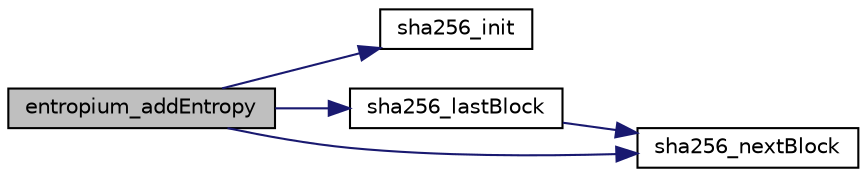 digraph "entropium_addEntropy"
{
 // INTERACTIVE_SVG=YES
 // LATEX_PDF_SIZE
  bgcolor="transparent";
  edge [fontname="Helvetica",fontsize="10",labelfontname="Helvetica",labelfontsize="10"];
  node [fontname="Helvetica",fontsize="10",shape=record];
  rankdir="LR";
  Node1 [label="entropium_addEntropy",height=0.2,width=0.4,color="black", fillcolor="grey75", style="filled", fontcolor="black",tooltip="add entropy to the prng"];
  Node1 -> Node2 [color="midnightblue",fontsize="10",style="solid",fontname="Helvetica"];
  Node2 [label="sha256_init",height=0.2,width=0.4,color="black",URL="$sha256_8c.html#ae436d07e4a6f3e8eeab60a8c2a0cf472",tooltip="sh256_init initialises a sha256 context for hashing. sh256_init c initialises the given sha256 contex..."];
  Node1 -> Node3 [color="midnightblue",fontsize="10",style="solid",fontname="Helvetica"];
  Node3 [label="sha256_lastBlock",height=0.2,width=0.4,color="black",URL="$sha256_8c.html#a5837f901296887d759c2698866748d25",tooltip="function to process the last block being hashed"];
  Node3 -> Node4 [color="midnightblue",fontsize="10",style="solid",fontname="Helvetica"];
  Node4 [label="sha256_nextBlock",height=0.2,width=0.4,color="black",URL="$sha256_8c.html#a33a5ddbbf0f2cb105a2191a72624138d",tooltip="update the context with a given block"];
  Node1 -> Node4 [color="midnightblue",fontsize="10",style="solid",fontname="Helvetica"];
}
